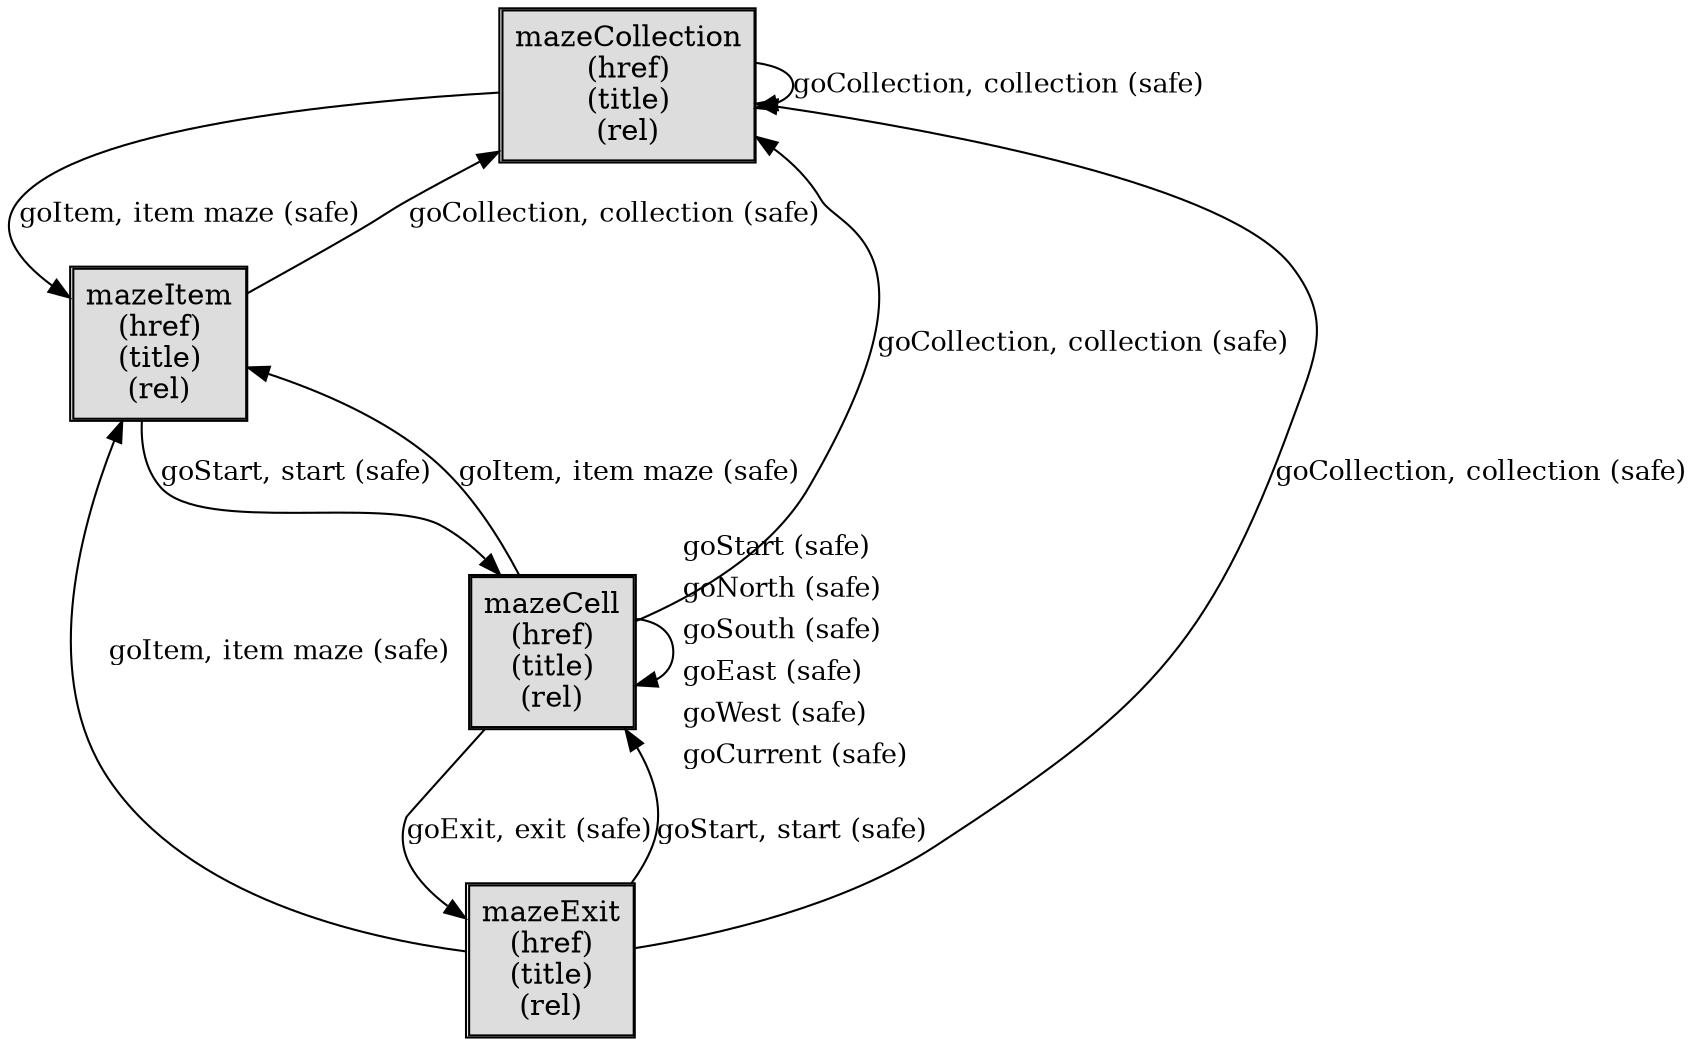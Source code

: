 digraph application_state_diagram {
  graph [
    labelloc="b";
    fontname="Helvetica"
    label="";
    URL="index.html" target="_parent"
  ];
  node [shape = box, style = "bold,filled"];

    mazeCollection [style=solid, margin=0.02, label=<<table cellspacing="0" cellpadding="5" cellborder="1" border="0"><tr><td bgcolor="#dddddd">mazeCollection<br />(href)<br />(title)<br />(rel)<br /></td></tr></table>>,shape=box URL="docs/semantic.mazeCollection.html" target="_parent"]
    mazeItem [style=solid, margin=0.02, label=<<table cellspacing="0" cellpadding="5" cellborder="1" border="0"><tr><td bgcolor="#dddddd">mazeItem<br />(href)<br />(title)<br />(rel)<br /></td></tr></table>>,shape=box URL="docs/semantic.mazeItem.html" target="_parent"]
    mazeCell [style=solid, margin=0.02, label=<<table cellspacing="0" cellpadding="5" cellborder="1" border="0"><tr><td bgcolor="#dddddd">mazeCell<br />(href)<br />(title)<br />(rel)<br /></td></tr></table>>,shape=box URL="docs/semantic.mazeCell.html" target="_parent"]
    mazeExit [style=solid, margin=0.02, label=<<table cellspacing="0" cellpadding="5" cellborder="1" border="0"><tr><td bgcolor="#dddddd">mazeExit<br />(href)<br />(title)<br />(rel)<br /></td></tr></table>>,shape=box URL="docs/semantic.mazeExit.html" target="_parent"]

    mazeCollection -> mazeItem [label = "goItem, item maze (safe)" URL="docs/safe.goItem.html" target="_parent" fontsize=13];
    mazeCollection -> mazeCollection [label = "goCollection, collection (safe)" URL="docs/safe.goCollection.html" target="_parent" fontsize=13];
    mazeItem -> mazeCell [label = "goStart, start (safe)" URL="docs/safe.goStart.html" target="_parent" fontsize=13];
    mazeItem -> mazeCollection [label = "goCollection, collection (safe)" URL="docs/safe.goCollection.html" target="_parent" fontsize=13];
    mazeCell -> mazeExit [label = "goExit, exit (safe)" URL="docs/safe.goExit.html" target="_parent" fontsize=13];
    mazeCell -> mazeCell [label=<<table  border="0"><tr><td align="left" href="docs/safe.goStart.html">goStart (safe)</td></tr><tr><td align="left" href="docs/safe.goNorth.html">goNorth (safe)</td></tr><tr><td align="left" href="docs/safe.goSouth.html">goSouth (safe)</td></tr><tr><td align="left" href="docs/safe.goEast.html">goEast (safe)</td></tr><tr><td align="left" href="docs/safe.goWest.html">goWest (safe)</td></tr><tr><td align="left" href="docs/safe.goCurrent.html">goCurrent (safe)</td></tr></table>> fontsize=13];
    mazeCell -> mazeItem [label = "goItem, item maze (safe)" URL="docs/safe.goItem.html" target="_parent" fontsize=13];
    mazeCell -> mazeCollection [label = "goCollection, collection (safe)" URL="docs/safe.goCollection.html" target="_parent" fontsize=13];
    mazeExit -> mazeCell [label = "goStart, start (safe)" URL="docs/safe.goStart.html" target="_parent" fontsize=13];
    mazeExit -> mazeItem [label = "goItem, item maze (safe)" URL="docs/safe.goItem.html" target="_parent" fontsize=13];
    mazeExit -> mazeCollection [label = "goCollection, collection (safe)" URL="docs/safe.goCollection.html" target="_parent" fontsize=13];


}